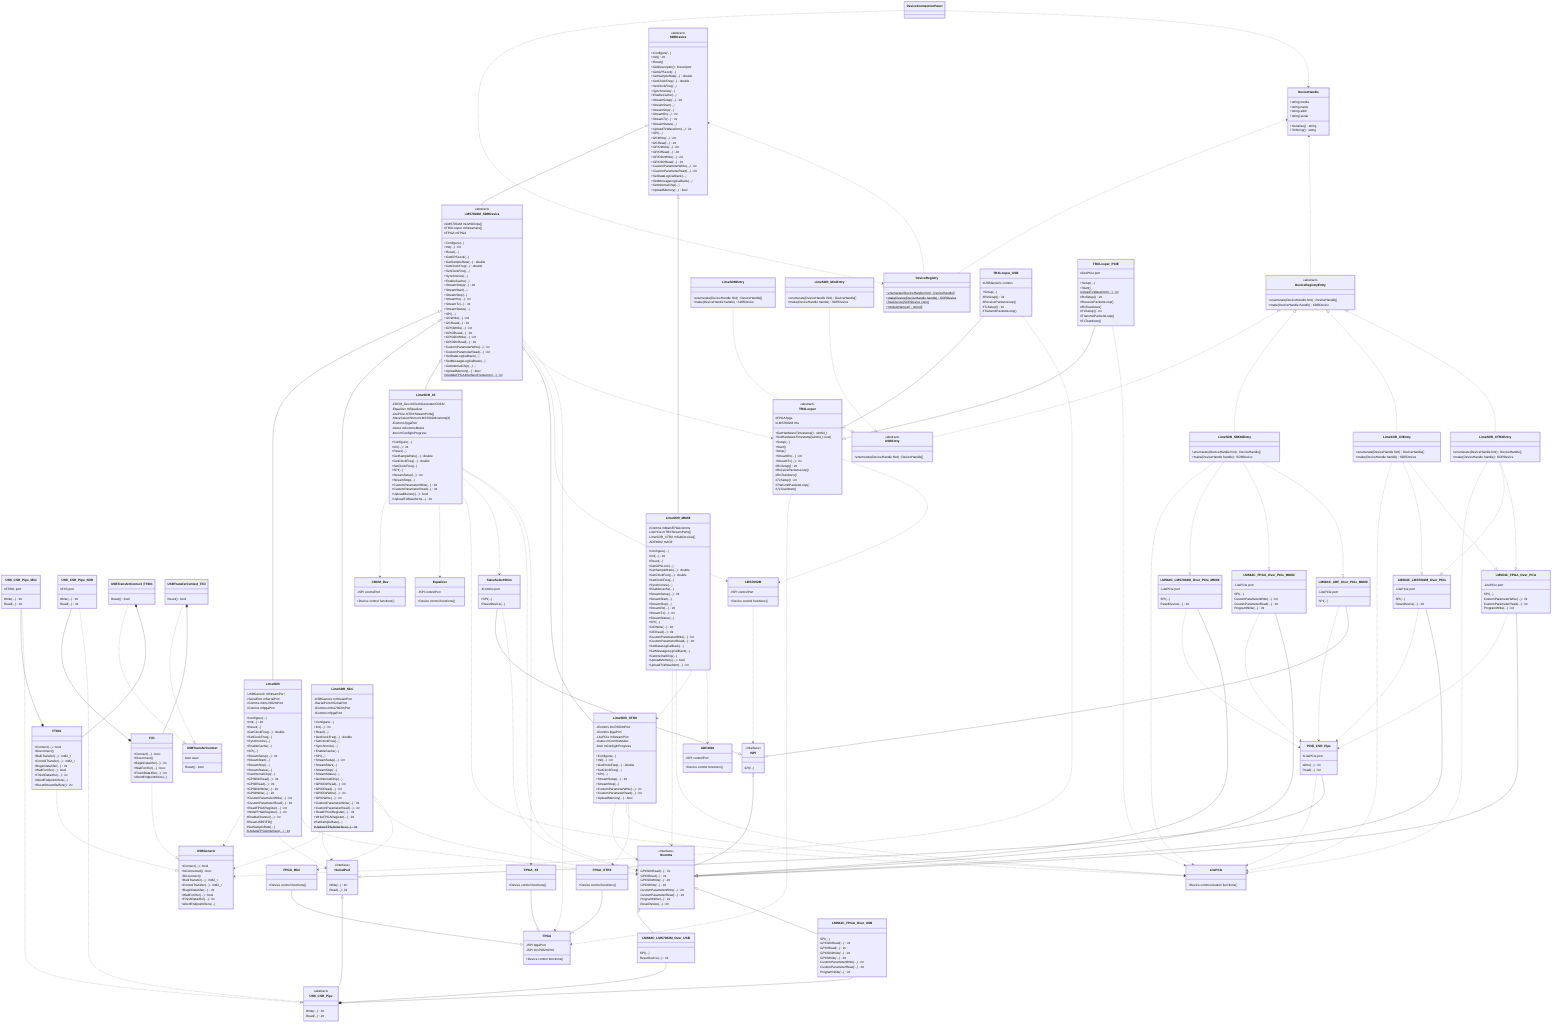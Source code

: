 classDiagram
    direction TB

    %%namespace DeviceEntry {
        class DeviceHandle {
            +string media
            +string name
            +string addr
            +string serial

            +Serialize() string
            +ToString() string
        }

        class DeviceRegistryEntry {
            <<abstract>>
            +enumerate(DeviceHandle hint) DeviceHandle[] *
            +make(DeviceHandle handle) SDRDevice *
        }

        class DeviceRegistry {
            +enumerate(DeviceHandle hint) DeviceHandle[] $
            +makeDevice(DeviceHandle handle) SDRDevice$
            +freeDevice(SDRDevice conn)$
            +moduleNames() string[]$
        }

        class LimeSDREntry {
            +enumerate(DeviceHandle hint) DeviceHandle[]
            +make(DeviceHandle handle) SDRDevice
        }

        class LimeSDR_MiniEntry {
            +enumerate(DeviceHandle hint) DeviceHandle[]
            +make(DeviceHandle handle) SDRDevice
        }

        class LimeSDR_MMX8Entry {
            +enumerate(DeviceHandle hint) DeviceHandle[]
            +make(DeviceHandle handle) SDRDevice
        }

        class LimeSDR_X3Entry {
            +enumerate(DeviceHandle hint) DeviceHandle[]
            +make(DeviceHandle handle) SDRDevice
        }

        class LimeSDR_XTRXEntry {
            +enumerate(DeviceHandle hint) DeviceHandle[]
            +make(DeviceHandle handle) SDRDevice
        }

        class USBEntry {
            <<abstract>>
            +enumerate(DeviceHandle hint) DeviceHandle[]
        }
    %%}

    %%namespace USBCommunications {
        class LMS64C_LMS7002M_Over_USB {
            SPI(...)
            ResetDevice(...) int
        }

        class LMS64C_FPGA_Over_USB {
            SPI(...)

            GPIODirRead(...) int *
            GPIORead(...) int *
            GPIODirWrite(...) int *
            GPIOWrite(...) int *

            CustomParameterWrite(...) int *
            CustomParameterRead(...) int *

            ProgramWrite(...) int *
        }

        class USB_CSR_Pipe_Mini {
            Write(...) int
            Read(...) int
            #FT601 port
        }

        class USB_CSR_Pipe_SDR {
            Write(...) int
            Read(...) int
            #FX3 port
        }

        class USBTransferContext_FT601 {
            Reset() bool
        }

        class USBTransferContext_FX3 {
            Reset() bool
        }

        class FT601 {
            +Connect(...) bool
            +Disconnect()

            +BulkTransfer(...) int32_t
            +ControlTransfer(...) int32_t

            +BeginDataXfer(...) int
            +WaitForXfer(...) bool
            +FinishDataXfer(...) int
            +AbortEndpointXfers(...)
            +ResetStreamBuffers() int
        }

        class FX3 {
            +Connect(...) bool
            +Disconnect()

            +BeginDataXfer(...) int
            +WaitForXfer(...) bool
            +FinishDataXfer(...) int
            +AbortEndpointXfers(...)
        }

        class USB_CSR_Pipe {
            <<abstract>>
            Write(...) int *
            Read(...) int *
        }

        class USBGeneric {
            +Connect(...) bool
            +IsConnected() bool
            +Disconnect()

            +BulkTransfer(...) int32_t
            +ControlTransfer(...) int32_t

            +BeginDataXfer(...) int
            +WaitForXfer(...) bool
            +FinishDataXfer(...) int
            +AbortEndpointXfers(...)
        }

        class USBTransferContext {
            bool used
            Reset() bool
        }
    %%}

    %%namespace Devices {
        class LimeSDR {
            +Configure(...)

            +Init(...)int
            +Reset(...)

            +GetClockFreq(...)double
            +SetClockFreq(...)

            +Synchronize(...)
            +EnableCache(...)

            +SPI(...)

            +StreamSetup(...)int

            +StreamStart(...)
            +StreamStop(...)

            +StreamStatus(...)

            +GetInternalChip(...)*

            +GPIODirRead(...)int
            +GPIORead(...)int
            +GPIODirWrite(...)int
            +GPIOWrite(...)int

            +CustomParameterWrite(...)int
            +CustomParameterRead(...)int

            +ReadFPGARegister(...)int
            +WriteFPGARegister(...)int

            #EnableChannel(...) int
            #ResetUSBFIFO()
            #SetSampleRate(...)
            #UpdateFPGAInterface(...)int $

            -USBGeneric mStreamPort
            -ISerialPort mSerialPort
            -IComms mlms7002mPort
            -IComms mfpgaPort
        }

        class LimeSDR_Mini {
            +Configure(...)

            +Init(...)int
            +Reset(...)

            +GetClockFreq(...)double
            +SetClockFreq(...)

            +Synchronize(...)
            +EnableCache(...)

            +SPI(...)

            +StreamSetup(...)int
            +StreamStart(...)
            +StreamStop(...)
            +StreamStatus(...)

            +GetInternalChip(...)

            +GPIODirRead(...)int
            +GPIORead(...)int
            +GPIODirWrite(...)int
            +GPIOWrite(...)int

            +CustomParameterWrite(...)int
            +CustomParameterRead(...)int

            +ReadFPGARegister(...)int
            +WriteFPGARegister(...)int

            #SetSampleRate(...)
            #UpdateFPGAInterface(...)int $

            -USBGeneric mStreamPort
            -ISerialPort mSerialPort
            -IComms mlms7002mPort
            -IComms mfpgaPort
        }

        class LimeSDR_X3 {
            +Configure(...)

            +Init(...)int
            +Reset(...)

            +GetSampleRate(...)double

            +GetClockFreq(...)double
            +SetClockFreq(...)

            +SPI(...)

            +StreamSetup(...)int
            +StreamStop(...)

            +CustomParameterWrite(...)int
            +CustomParameterRead(...)int

            +UploadMemory(...)bool
            +UploadTxWaveform(...)int

            -CDCM_Dev mClockGeneratorCDCM
            -Equalizer mEqualizer
            -LitePCIe mTRXStreamPorts[]
            -SlaveSelectShim mLMS7002Mcomms[3]
            -IComms fpgaPort
            -mutex mCommsMutex
            -bool mConfigInProgress
        }

        class LimeSDR_XTRX {
            +Configure(...)

            +Init(...)int

            +GetClockFreq(...)double
            +SetClockFreq(...)

            +SPI(...)

            +StreamSetup(...)int
            +StreamStop(...)

            +CustomParameterWrite(...)int
            +CustomParameterRead(...)int

            +UploadMemory(...)bool

            -IComms lms7002mPort
            -IComms fpgaPort
            -LitePCIe mStreamPort
            -mutex mCommsMutex
            -bool mConfigInProgress
        }

        class LimeSDR_MMX8 {
            +Configure(...)

            +Init(...)int
            +Reset(...)
            +GetGPSLock(...)

            +GetSampleRate(...)double

            +GetClockFreq(...)double
            +SetClockFreq(...)

            +Synchronize(...)
            +EnableCache(...)

            +StreamSetup(...)int
            +StreamStart(...)
            +StreamStop(...)

            +StreamRx(...)int
            +StreamTx(...)int
            +StreamStatus(...)

            +SPI(...)
            +I2CWrite(...)int
            +I2CRead(...)int

            +CustomParameterWrite(...)int
            +CustomParameterRead(...)int

            +SetDataLogCallback(...)
            +SetMessageLogCallback(...)

            +GetInternalChip(...)

            +UploadMemory(...)bool
            +UploadTxWaveform(...)int

            -IComms mMainFPGAcomms
            -LitePCIe mTRXStreamPorts[]
            -LimeSDR_XTRX mSubDevices[]
            -ADF4002 mADF
        }
    %%}

    %%namespace Interfaces {
        class ISPI {
            <<interface>>
            SPI(...) *
        }

        class IComms {
            <<interface>>
            GPIODirRead(...) int *
            GPIORead(...) int *
            GPIODirWrite(...) int *
            GPIOWrite(...) int *

            CustomParameterWrite(...) int *
            CustomParameterRead(...) int *

            ProgramWrite(...) int *

            ResetDevice(...) int *
        }

        class ISerialPort {
            <<interface>>
            Write(...) int *
            Read(...) int *
        }
    %%}

    %%namespace PCIeCommunications {
        class LitePCIe {
            +Device communication functions()
        }

        class LMS64C_LMS7002M_Over_PCIe {
            SPI(...)
            ResetDevice(...) int

            -LitePCIe port
        }

        class LMS64C_FPGA_Over_PCIe {
            SPI(...)
            CustomParameterWrite(...) int
            CustomParameterRead(...) int
            ProgramWrite(...) int

            -LitePCIe port
        }

        class LMS64C_LMS7002M_Over_PCIe_MMX8 {
            SPI(...)
            ResetDevice(...) int

            -LitePCIe port
        }

        class LMS64C_FPGA_Over_PCIe_MMX8 {
            SPI(...)
            CustomParameterWrite(...) int
            CustomParameterRead(...) int
            ProgramWrite(...) int

            -LitePCIe port
        }

        class LMS64C_ADF_Over_PCIe_MMX8 {
            SPI(...)
            -LitePCIe port
        }

        class PCIE_CSR_Pipe {
            Write(...) int
            Read(...) int

            #LitePCIe port
        }
    %%}

    %%namespace Components {
        class LMS7002M {
            -ISPI controlPort
            +Device control functions()
        }

        class ADF4002 {
            -ISPI controlPort
            +Device control functions()
        }

        class CDCM_Dev {
            -ISPI controlPort
            +Device control functions()
        }

        class Equalizer {
            -ISPI controlPort
            +Device control functions()
        }

        class FPGA {
            -ISPI fpgaPort
            -ISPI lms7002mPort

            +Device control functions()
        }

        class FPGA_Mini {
            +Device control functions()
        }

        class FPGA_X3 {
            +Device control functions()
        }          

        class FPGA_XTRX {
            +Device control functions()
        }
    %%}

    class SDRDevice {
        <<abstract>>
        +Configure(...)*

        +Init() int*
        +Reset()*

        +GetDescriptor() Descriptor *
        +GetGPSLock(...)*
        +GetSampleRate(...) double*

        +GetClockFreq(...) double*
        +SetClockFreq(...) *

        +Synchronize(...) *
        +EnableCache(...) *

        +StreamSetup(...) int*
        +StreamStart(...) *
        +StreamStop(...) *

        +StreamRx(...) int*
        +StreamTx(...) int*
        +StreamStatus(...) *

        +UploadTxWaveform(...) int*

        +SPI(...) *
        +I2CWrite(...) int*
        +I2CRead(...) int*

        +GPIOWrite(...) int*
        +GPIORead(...) int*
        +GPIODirWrite(...) int*
        +GPIODirRead(...) int*

        +CustomParameterWrite(...) int*
        +CustomParameterRead(...) int*

        +SetDataLogCallback(...) *
        +SetMessageLogCallback(...) *

        +GetInternalChip(...) *

        +UploadMemory(...) bool*
    }

    class LMS7002M_SDRDevice {
        <<abstract>>
        +Configure(...)*

        +Init(...)int*
        +Reset(...)
        +GetGPSLock(...)

        +GetSampleRate(...)double

        +GetClockFreq(...)double*
        +SetClockFreq(...)*

        +Synchronize(...)
        +EnableCache(...)

        +StreamSetup(...)int*
        +StreamStart(...)
        +StreamStop(...)

        +StreamRx(...)int
        +StreamTx(...)int
        +StreamStatus(...)

        +SPI(...)

        +I2CWrite(...)int
        +I2CRead(...)int
        +GPIOWrite(...)int
        +GPIORead(...)int
        +GPIODirWrite(...)int
        +GPIODirRead(...)int
        +CustomParameterWrite(...)int
        +CustomParameterRead(...)int

        +SetDataLogCallback(...)
        +SetMessageLogCallback(...)

        +GetInternalChip(...)*;

        +UploadMemory(...)bool

        #UpdateFPGAInterfaceFrequency(...) int $
        #LMS7002M mLMSChips[]
        #TRXLooper mStreamers[]
        #FPGA mFPGA
    }

    class SlaveSelectShim {
        -IComms port
        +SPI(...)
        +ResetDevice(...)
    }

    class TRXLooper {
        <<abstract>>
        +GetHardwareTimestamp() uint64_t
        +SetHardwareTimestamp(uint64_t now)
        +Setup(...)
        +Start()
        +Stop()

        +StreamRx(...)int
        +StreamTx(...)int

        #RxSetup()int*
        #ReceivePacketsLoop()*
        #RxTeardown()*

        #TxSetup()int*
        #TransmitPacketsLoop()*
        #TxTeardown()*

        #FPGA fpga
        #LMS7002M lms
    }

    class TRXLooper_USB {
        +Setup(...)

        #RxSetup()int
        #ReceivePacketsLoop()

        #TxSetup()int
        #TransmitPacketsLoop()
        #USBGeneric comms
    }

    class TRXLooper_PCIE {
        +Setup(...)
        +Start()

        UploadTxWaveform(...) int$

        #RxSetup()int
        #ReceivePacketsLoop()
        #RxTeardown()

        #TxSetup()int
        #TransmitPacketsLoop()
        #TxTeardown()
        #LitePCIe port
    }

    SDRDevice <|-- LMS7002M_SDRDevice
    LMS7002M_SDRDevice <|-- LimeSDR
    LMS7002M_SDRDevice <|-- LimeSDR_Mini
    LMS7002M_SDRDevice <|-- LimeSDR_X3
    LMS7002M_SDRDevice <|-- LimeSDR_XTRX
    SDRDevice <|-- LimeSDR_MMX8

    DeviceRegistryEntry <|.. USBEntry
    LimeSDREntry ..|> USBEntry
    LimeSDR_MiniEntry ..|> USBEntry

    DeviceRegistryEntry <|.. LimeSDR_MMX8Entry
    DeviceRegistryEntry <|.. LimeSDR_X3Entry
    DeviceRegistryEntry <|.. LimeSDR_XTRXEntry

    SDRDevice <.. DeviceRegistry
    DeviceHandle <.. DeviceRegistry
    DeviceHandle <.. DeviceRegistryEntry

    DeviceConnectionPanel ..> DeviceRegistry
    DeviceConnectionPanel ..> DeviceHandle

    ISPI <|-- IComms

    ISerialPort <|-- USB_CSR_Pipe
    IComms <|-- LMS64C_LMS7002M_Over_USB
    IComms <|-- LMS64C_FPGA_Over_USB

    LMS64C_LMS7002M_Over_USB --* USB_CSR_Pipe
    LMS64C_FPGA_Over_USB --* USB_CSR_Pipe

    USB_CSR_Pipe_Mini --* FT601
    USB_CSR_Pipe_SDR --* FX3

    USB_CSR_Pipe_Mini ..|> USB_CSR_Pipe
    USB_CSR_Pipe_SDR ..|> USB_CSR_Pipe

    FT601 ..|> USBGeneric
    FX3 ..|> USBGeneric

    USBTransferContext_FT601 ..|> USBTransferContext
    USBTransferContext_FX3 ..|> USBTransferContext

    USBTransferContext_FT601 *-- FT601
    USBTransferContext_FX3 *-- FX3

    LimeSDR ..> USBGeneric
    LimeSDR ..> ISerialPort
    LimeSDR ..> IComms

    LimeSDR_Mini ..> USBGeneric
    LimeSDR_Mini ..> ISerialPort
    LimeSDR_Mini ..> IComms
    LimeSDR_Mini ..> FPGA_Mini

    LimeSDR_MMX8Entry ..> LitePCIe
    LimeSDR_X3Entry ..> LitePCIe
    LimeSDR_XTRXEntry ..> LitePCIe

    LimeSDR_X3Entry ..|> LMS64C_LMS7002M_Over_PCIe
    LimeSDR_X3Entry ..|> LMS64C_FPGA_Over_PCIe

    LimeSDR_XTRXEntry ..|> LMS64C_LMS7002M_Over_PCIe
    LimeSDR_XTRXEntry ..|> LMS64C_FPGA_Over_PCIe

    LimeSDR_MMX8Entry ..|> LMS64C_LMS7002M_Over_PCIe_MMX8
    LimeSDR_MMX8Entry ..|> LMS64C_FPGA_Over_PCIe_MMX8
    LimeSDR_MMX8Entry ..|> LMS64C_ADF_Over_PCIe_MMX8

    LimeSDR_X3 ..> CDCM_Dev
    LimeSDR_X3 ..> Equalizer
    LimeSDR_X3 ..> LitePCIe
    LimeSDR_X3 ..> SlaveSelectShim
    LimeSDR_X3 ..> IComms
    LimeSDR_X3 ..> FPGA_X3

    SlaveSelectShim --|> ISPI
    SlaveSelectShim ..> IComms

    LimeSDR_XTRX ..> IComms
    LimeSDR_XTRX ..> LitePCIe
    LimeSDR_XTRX ..> FPGA_XTRX

    LimeSDR_MMX8 ..> IComms
    LimeSDR_MMX8 ..> LitePCIe
    LimeSDR_MMX8 ..> LimeSDR_XTRX
    LimeSDR_MMX8 ..> ADF4002

    LMS7002M_SDRDevice ..> LMS7002M
    LMS7002M_SDRDevice ..> TRXLooper
    LMS7002M_SDRDevice ..> FPGA

    FPGA_Mini --|> FPGA
    FPGA_X3 --|> FPGA
    FPGA_XTRX --|> FPGA

    TRXLooper ..> FPGA
    TRXLooper ..> LMS7002M

    TRXLooper_USB --|> TRXLooper
    TRXLooper_PCIE --|> TRXLooper

    TRXLooper_USB ..> USBGeneric

    TRXLooper_PCIE ..> LitePCIe

    PCIE_CSR_Pipe ..> LitePCIe
    PCIE_CSR_Pipe --|> ISerialPort

    LMS64C_LMS7002M_Over_PCIe ..> PCIE_CSR_Pipe
    LMS64C_FPGA_Over_PCIe ..> PCIE_CSR_Pipe
    LMS64C_FPGA_Over_PCIe_MMX8 ..> PCIE_CSR_Pipe
    LMS64C_LMS7002M_Over_PCIe_MMX8 ..> PCIE_CSR_Pipe
    LMS64C_ADF_Over_PCIe_MMX8 ..> PCIE_CSR_Pipe

    LMS64C_ADF_Over_PCIe_MMX8 --|> ISPI
    LMS64C_LMS7002M_Over_PCIe --|> IComms
    LMS64C_FPGA_Over_PCIe --|> IComms
    LMS64C_FPGA_Over_PCIe_MMX8 --|> IComms
    LMS64C_LMS7002M_Over_PCIe_MMX8 --|> IComms

    LMS7002M ..> ISPI